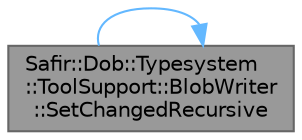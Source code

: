 digraph "Safir::Dob::Typesystem::ToolSupport::BlobWriter::SetChangedRecursive"
{
 // LATEX_PDF_SIZE
  bgcolor="transparent";
  edge [fontname=Helvetica,fontsize=10,labelfontname=Helvetica,labelfontsize=10];
  node [fontname=Helvetica,fontsize=10,shape=box,height=0.2,width=0.4];
  rankdir="RL";
  Node1 [label="Safir::Dob::Typesystem\l::ToolSupport::BlobWriter\l::SetChangedRecursive",height=0.2,width=0.4,color="gray40", fillcolor="grey60", style="filled", fontcolor="black",tooltip="SetChangedRecursive - Recursively set all change flags to specified value."];
  Node1 -> Node1 [dir="back",color="steelblue1",style="solid"];
}
